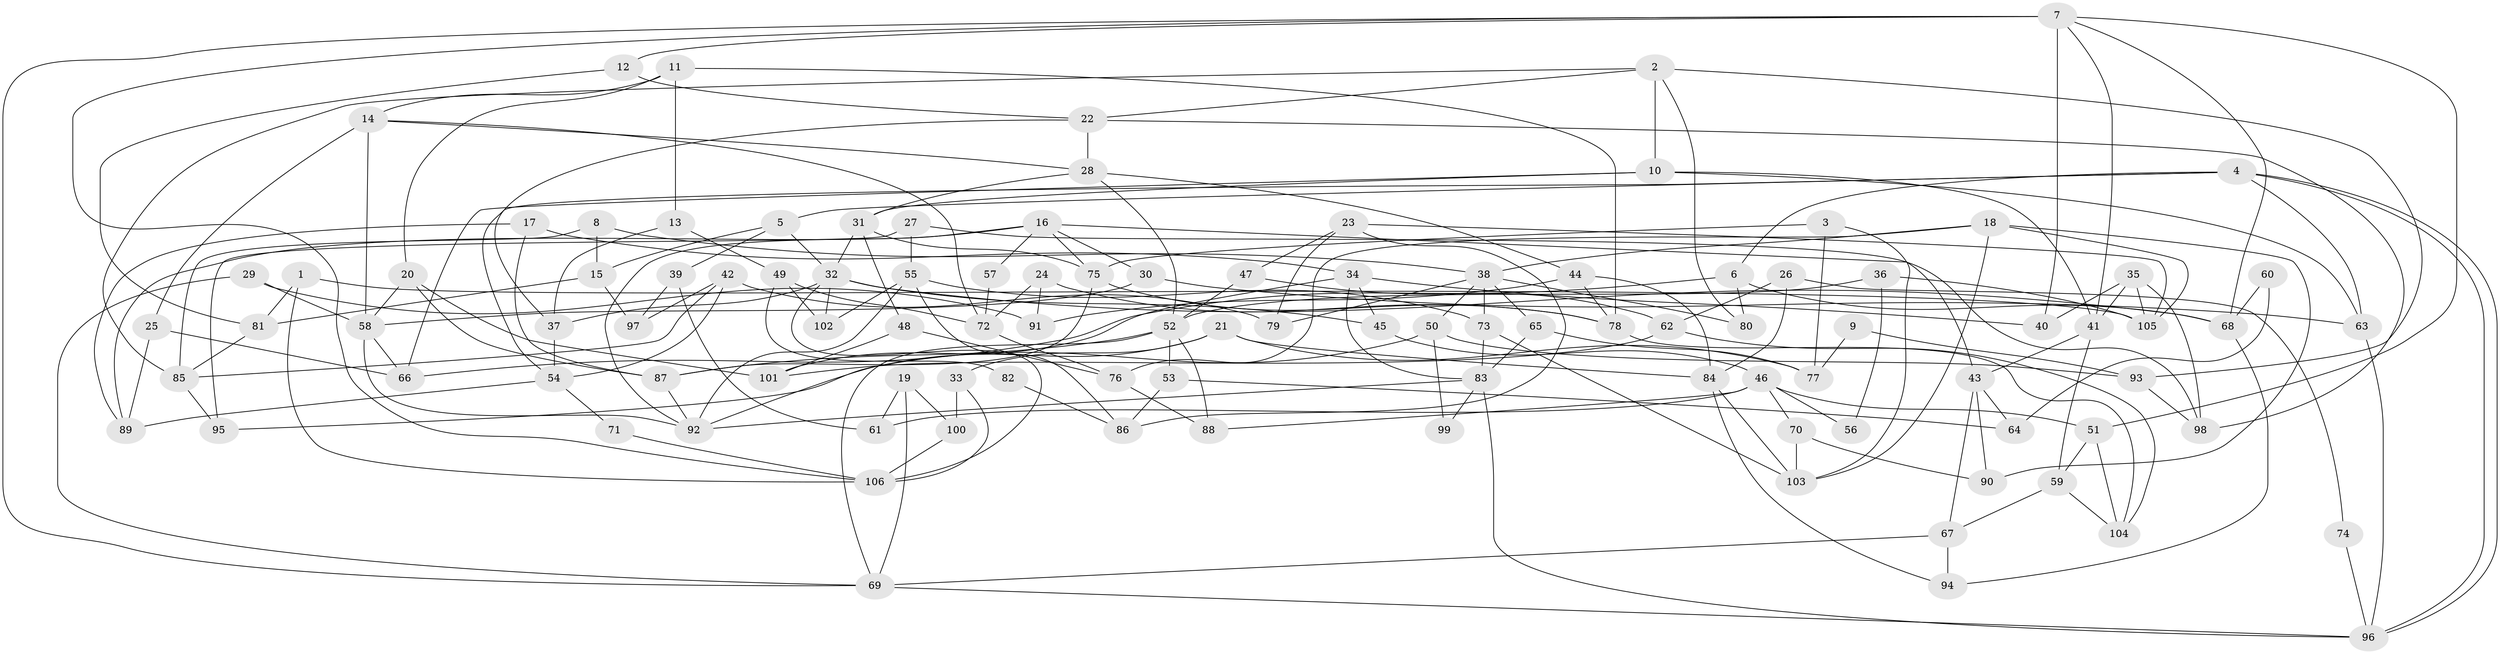 // Generated by graph-tools (version 1.1) at 2025/15/03/09/25 04:15:16]
// undirected, 106 vertices, 212 edges
graph export_dot {
graph [start="1"]
  node [color=gray90,style=filled];
  1;
  2;
  3;
  4;
  5;
  6;
  7;
  8;
  9;
  10;
  11;
  12;
  13;
  14;
  15;
  16;
  17;
  18;
  19;
  20;
  21;
  22;
  23;
  24;
  25;
  26;
  27;
  28;
  29;
  30;
  31;
  32;
  33;
  34;
  35;
  36;
  37;
  38;
  39;
  40;
  41;
  42;
  43;
  44;
  45;
  46;
  47;
  48;
  49;
  50;
  51;
  52;
  53;
  54;
  55;
  56;
  57;
  58;
  59;
  60;
  61;
  62;
  63;
  64;
  65;
  66;
  67;
  68;
  69;
  70;
  71;
  72;
  73;
  74;
  75;
  76;
  77;
  78;
  79;
  80;
  81;
  82;
  83;
  84;
  85;
  86;
  87;
  88;
  89;
  90;
  91;
  92;
  93;
  94;
  95;
  96;
  97;
  98;
  99;
  100;
  101;
  102;
  103;
  104;
  105;
  106;
  1 -- 81;
  1 -- 105;
  1 -- 106;
  2 -- 10;
  2 -- 22;
  2 -- 80;
  2 -- 85;
  2 -- 93;
  3 -- 77;
  3 -- 103;
  3 -- 75;
  4 -- 63;
  4 -- 96;
  4 -- 96;
  4 -- 5;
  4 -- 6;
  4 -- 54;
  5 -- 32;
  5 -- 15;
  5 -- 39;
  6 -- 66;
  6 -- 68;
  6 -- 80;
  7 -- 69;
  7 -- 68;
  7 -- 12;
  7 -- 40;
  7 -- 41;
  7 -- 51;
  7 -- 106;
  8 -- 38;
  8 -- 85;
  8 -- 15;
  9 -- 77;
  9 -- 93;
  10 -- 63;
  10 -- 31;
  10 -- 41;
  10 -- 66;
  11 -- 14;
  11 -- 78;
  11 -- 13;
  11 -- 20;
  12 -- 81;
  12 -- 22;
  13 -- 37;
  13 -- 49;
  14 -- 58;
  14 -- 72;
  14 -- 25;
  14 -- 28;
  15 -- 81;
  15 -- 97;
  16 -- 75;
  16 -- 43;
  16 -- 30;
  16 -- 57;
  16 -- 89;
  16 -- 92;
  17 -- 87;
  17 -- 89;
  17 -- 34;
  18 -- 103;
  18 -- 38;
  18 -- 76;
  18 -- 90;
  18 -- 105;
  19 -- 61;
  19 -- 69;
  19 -- 100;
  20 -- 87;
  20 -- 58;
  20 -- 101;
  21 -- 92;
  21 -- 33;
  21 -- 77;
  21 -- 84;
  22 -- 28;
  22 -- 37;
  22 -- 98;
  23 -- 79;
  23 -- 105;
  23 -- 47;
  23 -- 86;
  24 -- 91;
  24 -- 72;
  24 -- 78;
  25 -- 66;
  25 -- 89;
  26 -- 84;
  26 -- 62;
  26 -- 74;
  27 -- 55;
  27 -- 98;
  27 -- 95;
  28 -- 44;
  28 -- 31;
  28 -- 52;
  29 -- 58;
  29 -- 69;
  29 -- 91;
  30 -- 58;
  30 -- 63;
  31 -- 32;
  31 -- 48;
  31 -- 75;
  32 -- 106;
  32 -- 37;
  32 -- 45;
  32 -- 68;
  32 -- 102;
  33 -- 100;
  33 -- 106;
  34 -- 101;
  34 -- 40;
  34 -- 45;
  34 -- 83;
  35 -- 41;
  35 -- 40;
  35 -- 98;
  35 -- 105;
  36 -- 105;
  36 -- 52;
  36 -- 56;
  37 -- 54;
  38 -- 73;
  38 -- 80;
  38 -- 50;
  38 -- 65;
  38 -- 79;
  39 -- 97;
  39 -- 61;
  41 -- 43;
  41 -- 59;
  42 -- 54;
  42 -- 85;
  42 -- 79;
  42 -- 97;
  43 -- 67;
  43 -- 64;
  43 -- 90;
  44 -- 84;
  44 -- 78;
  44 -- 91;
  45 -- 46;
  46 -- 51;
  46 -- 56;
  46 -- 61;
  46 -- 70;
  46 -- 88;
  47 -- 52;
  47 -- 62;
  48 -- 101;
  48 -- 76;
  49 -- 102;
  49 -- 72;
  49 -- 82;
  50 -- 93;
  50 -- 95;
  50 -- 99;
  51 -- 59;
  51 -- 104;
  52 -- 88;
  52 -- 53;
  52 -- 69;
  52 -- 87;
  53 -- 86;
  53 -- 64;
  54 -- 89;
  54 -- 71;
  55 -- 92;
  55 -- 73;
  55 -- 86;
  55 -- 102;
  57 -- 72;
  58 -- 92;
  58 -- 66;
  59 -- 104;
  59 -- 67;
  60 -- 68;
  60 -- 64;
  62 -- 104;
  62 -- 101;
  63 -- 96;
  65 -- 83;
  65 -- 77;
  67 -- 69;
  67 -- 94;
  68 -- 94;
  69 -- 96;
  70 -- 90;
  70 -- 103;
  71 -- 106;
  72 -- 76;
  73 -- 103;
  73 -- 83;
  74 -- 96;
  75 -- 78;
  75 -- 87;
  76 -- 88;
  78 -- 104;
  81 -- 85;
  82 -- 86;
  83 -- 92;
  83 -- 96;
  83 -- 99;
  84 -- 94;
  84 -- 103;
  85 -- 95;
  87 -- 92;
  93 -- 98;
  100 -- 106;
}
